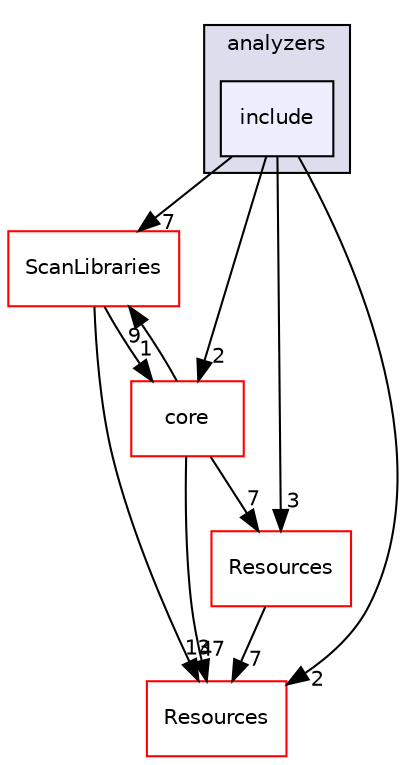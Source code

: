 digraph "include" {
  compound=true
  node [ fontsize="10", fontname="Helvetica"];
  edge [ labelfontsize="10", labelfontname="Helvetica"];
  subgraph clusterdir_2a3befa557f2da910fe74df4819c30fd {
    graph [ bgcolor="#ddddee", pencolor="black", label="analyzers" fontname="Helvetica", fontsize="10", URL="dir_2a3befa557f2da910fe74df4819c30fd.html"]
  dir_a0bf90795b97956d4dbc4f77efcee67d [shape=box, label="include", style="filled", fillcolor="#eeeeff", pencolor="black", URL="dir_a0bf90795b97956d4dbc4f77efcee67d.html"];
  }
  dir_d1f3dbe10f157d97e145494b8a91d73e [shape=box label="ScanLibraries" fillcolor="white" style="filled" color="red" URL="dir_d1f3dbe10f157d97e145494b8a91d73e.html"];
  dir_bde32bf976401edbce144c1ca78437b0 [shape=box label="Resources" fillcolor="white" style="filled" color="red" URL="dir_bde32bf976401edbce144c1ca78437b0.html"];
  dir_5d7c6f6db18e60e39633f445f8be697c [shape=box label="Resources" fillcolor="white" style="filled" color="red" URL="dir_5d7c6f6db18e60e39633f445f8be697c.html"];
  dir_ed6333db93325f1d3551032ba465846b [shape=box label="core" fillcolor="white" style="filled" color="red" URL="dir_ed6333db93325f1d3551032ba465846b.html"];
  dir_d1f3dbe10f157d97e145494b8a91d73e->dir_bde32bf976401edbce144c1ca78437b0 [headlabel="13", labeldistance=1.5 headhref="dir_000060_000019.html"];
  dir_d1f3dbe10f157d97e145494b8a91d73e->dir_ed6333db93325f1d3551032ba465846b [headlabel="1", labeldistance=1.5 headhref="dir_000060_000008.html"];
  dir_a0bf90795b97956d4dbc4f77efcee67d->dir_d1f3dbe10f157d97e145494b8a91d73e [headlabel="7", labeldistance=1.5 headhref="dir_000016_000060.html"];
  dir_a0bf90795b97956d4dbc4f77efcee67d->dir_bde32bf976401edbce144c1ca78437b0 [headlabel="2", labeldistance=1.5 headhref="dir_000016_000019.html"];
  dir_a0bf90795b97956d4dbc4f77efcee67d->dir_5d7c6f6db18e60e39633f445f8be697c [headlabel="3", labeldistance=1.5 headhref="dir_000016_000017.html"];
  dir_a0bf90795b97956d4dbc4f77efcee67d->dir_ed6333db93325f1d3551032ba465846b [headlabel="2", labeldistance=1.5 headhref="dir_000016_000008.html"];
  dir_5d7c6f6db18e60e39633f445f8be697c->dir_bde32bf976401edbce144c1ca78437b0 [headlabel="7", labeldistance=1.5 headhref="dir_000017_000019.html"];
  dir_ed6333db93325f1d3551032ba465846b->dir_d1f3dbe10f157d97e145494b8a91d73e [headlabel="9", labeldistance=1.5 headhref="dir_000008_000060.html"];
  dir_ed6333db93325f1d3551032ba465846b->dir_bde32bf976401edbce144c1ca78437b0 [headlabel="47", labeldistance=1.5 headhref="dir_000008_000019.html"];
  dir_ed6333db93325f1d3551032ba465846b->dir_5d7c6f6db18e60e39633f445f8be697c [headlabel="7", labeldistance=1.5 headhref="dir_000008_000017.html"];
}
